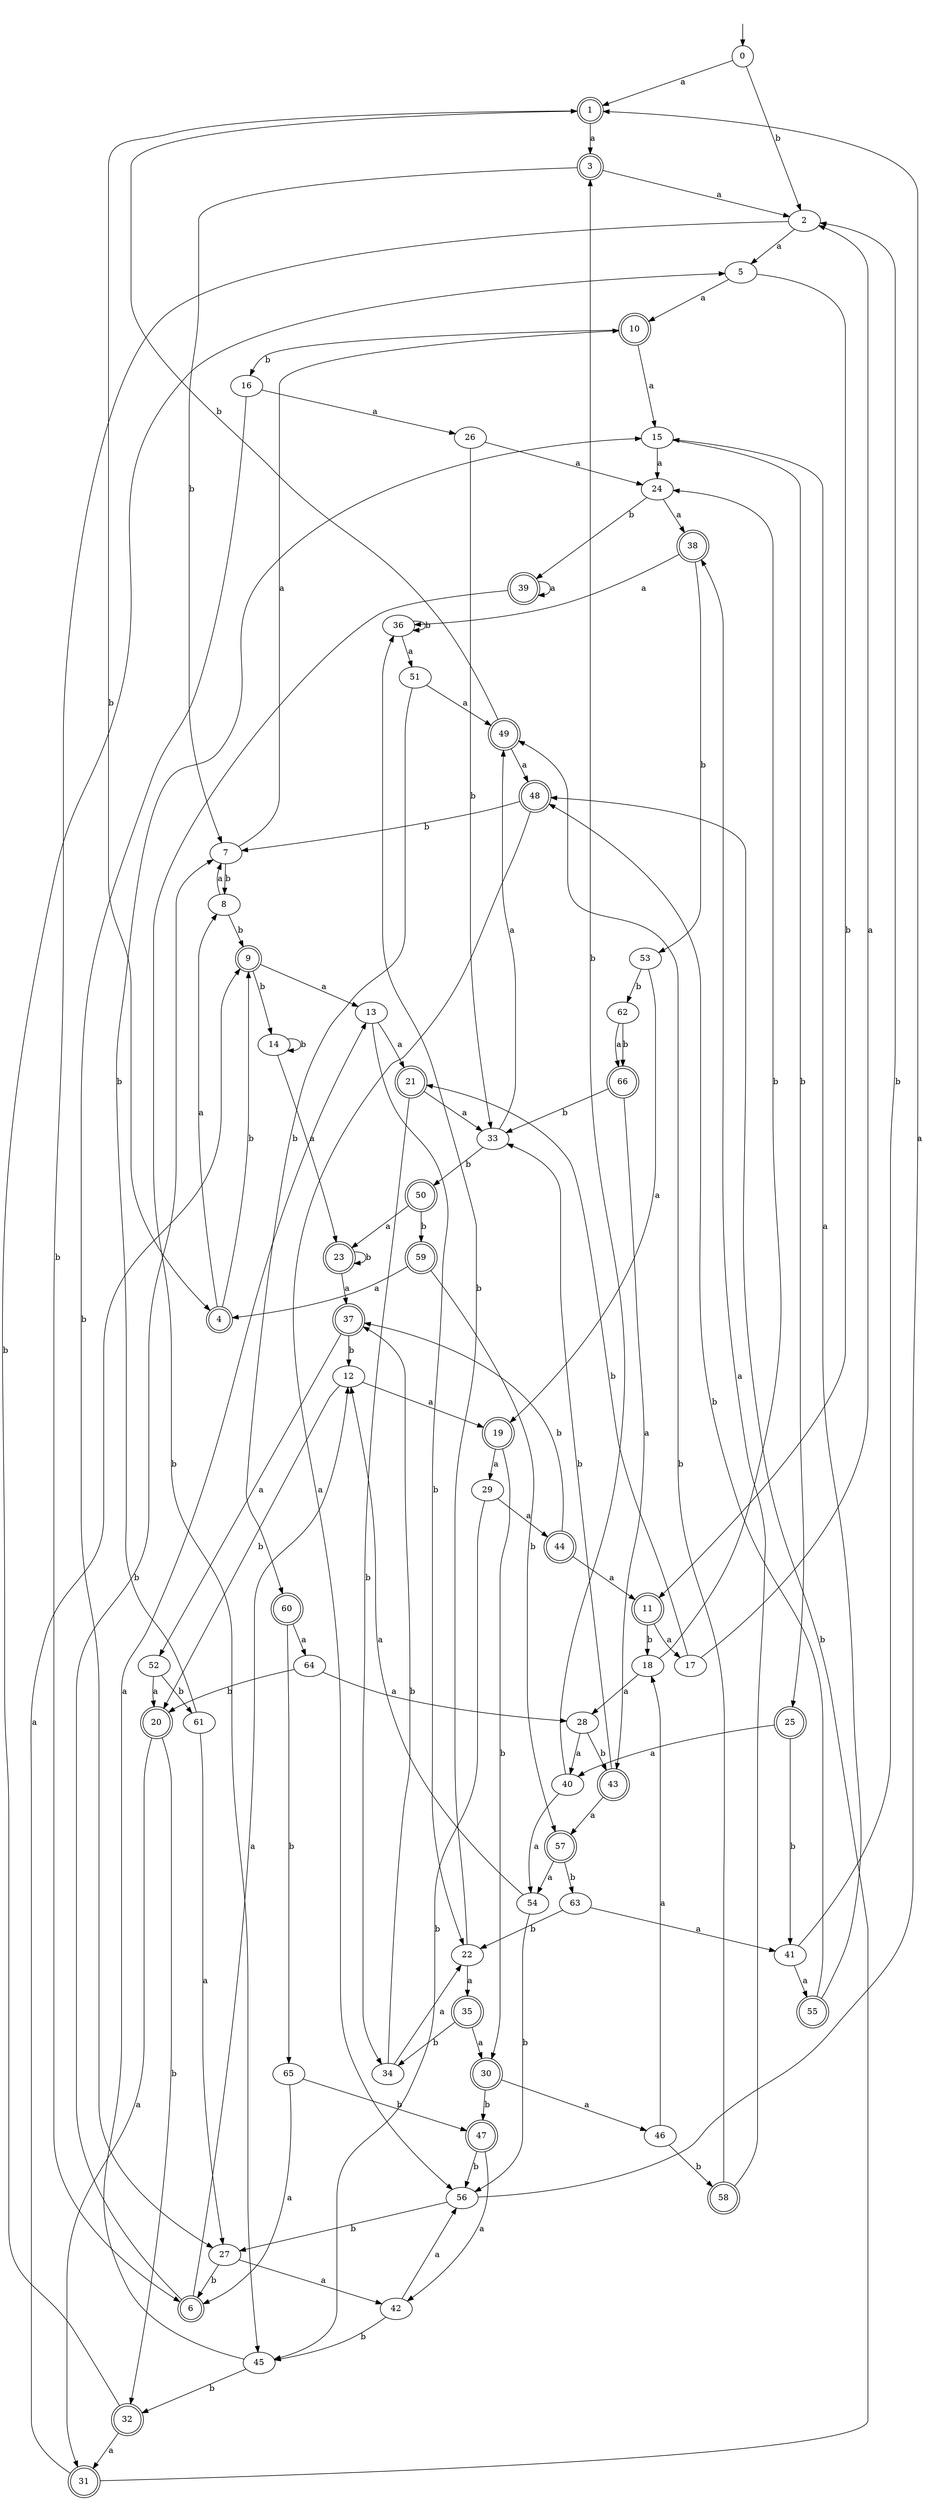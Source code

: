 digraph RandomDFA {
  __start0 [label="", shape=none];
  __start0 -> 0 [label=""];
  0 [shape=circle]
  0 -> 1 [label="a"]
  0 -> 2 [label="b"]
  1 [shape=doublecircle]
  1 -> 3 [label="a"]
  1 -> 4 [label="b"]
  2
  2 -> 5 [label="a"]
  2 -> 6 [label="b"]
  3 [shape=doublecircle]
  3 -> 2 [label="a"]
  3 -> 7 [label="b"]
  4 [shape=doublecircle]
  4 -> 8 [label="a"]
  4 -> 9 [label="b"]
  5
  5 -> 10 [label="a"]
  5 -> 11 [label="b"]
  6 [shape=doublecircle]
  6 -> 12 [label="a"]
  6 -> 7 [label="b"]
  7
  7 -> 10 [label="a"]
  7 -> 8 [label="b"]
  8
  8 -> 7 [label="a"]
  8 -> 9 [label="b"]
  9 [shape=doublecircle]
  9 -> 13 [label="a"]
  9 -> 14 [label="b"]
  10 [shape=doublecircle]
  10 -> 15 [label="a"]
  10 -> 16 [label="b"]
  11 [shape=doublecircle]
  11 -> 17 [label="a"]
  11 -> 18 [label="b"]
  12
  12 -> 19 [label="a"]
  12 -> 20 [label="b"]
  13
  13 -> 21 [label="a"]
  13 -> 22 [label="b"]
  14
  14 -> 23 [label="a"]
  14 -> 14 [label="b"]
  15
  15 -> 24 [label="a"]
  15 -> 25 [label="b"]
  16
  16 -> 26 [label="a"]
  16 -> 27 [label="b"]
  17
  17 -> 2 [label="a"]
  17 -> 21 [label="b"]
  18
  18 -> 28 [label="a"]
  18 -> 24 [label="b"]
  19 [shape=doublecircle]
  19 -> 29 [label="a"]
  19 -> 30 [label="b"]
  20 [shape=doublecircle]
  20 -> 31 [label="a"]
  20 -> 32 [label="b"]
  21 [shape=doublecircle]
  21 -> 33 [label="a"]
  21 -> 34 [label="b"]
  22
  22 -> 35 [label="a"]
  22 -> 36 [label="b"]
  23 [shape=doublecircle]
  23 -> 37 [label="a"]
  23 -> 23 [label="b"]
  24
  24 -> 38 [label="a"]
  24 -> 39 [label="b"]
  25 [shape=doublecircle]
  25 -> 40 [label="a"]
  25 -> 41 [label="b"]
  26
  26 -> 24 [label="a"]
  26 -> 33 [label="b"]
  27
  27 -> 42 [label="a"]
  27 -> 6 [label="b"]
  28
  28 -> 40 [label="a"]
  28 -> 43 [label="b"]
  29
  29 -> 44 [label="a"]
  29 -> 45 [label="b"]
  30 [shape=doublecircle]
  30 -> 46 [label="a"]
  30 -> 47 [label="b"]
  31 [shape=doublecircle]
  31 -> 9 [label="a"]
  31 -> 48 [label="b"]
  32 [shape=doublecircle]
  32 -> 31 [label="a"]
  32 -> 5 [label="b"]
  33
  33 -> 49 [label="a"]
  33 -> 50 [label="b"]
  34
  34 -> 22 [label="a"]
  34 -> 37 [label="b"]
  35 [shape=doublecircle]
  35 -> 30 [label="a"]
  35 -> 34 [label="b"]
  36
  36 -> 51 [label="a"]
  36 -> 36 [label="b"]
  37 [shape=doublecircle]
  37 -> 52 [label="a"]
  37 -> 12 [label="b"]
  38 [shape=doublecircle]
  38 -> 36 [label="a"]
  38 -> 53 [label="b"]
  39 [shape=doublecircle]
  39 -> 39 [label="a"]
  39 -> 45 [label="b"]
  40
  40 -> 54 [label="a"]
  40 -> 3 [label="b"]
  41
  41 -> 55 [label="a"]
  41 -> 2 [label="b"]
  42
  42 -> 56 [label="a"]
  42 -> 45 [label="b"]
  43 [shape=doublecircle]
  43 -> 57 [label="a"]
  43 -> 33 [label="b"]
  44 [shape=doublecircle]
  44 -> 11 [label="a"]
  44 -> 37 [label="b"]
  45
  45 -> 13 [label="a"]
  45 -> 32 [label="b"]
  46
  46 -> 18 [label="a"]
  46 -> 58 [label="b"]
  47 [shape=doublecircle]
  47 -> 42 [label="a"]
  47 -> 56 [label="b"]
  48 [shape=doublecircle]
  48 -> 56 [label="a"]
  48 -> 7 [label="b"]
  49 [shape=doublecircle]
  49 -> 48 [label="a"]
  49 -> 1 [label="b"]
  50 [shape=doublecircle]
  50 -> 23 [label="a"]
  50 -> 59 [label="b"]
  51
  51 -> 49 [label="a"]
  51 -> 60 [label="b"]
  52
  52 -> 20 [label="a"]
  52 -> 61 [label="b"]
  53
  53 -> 19 [label="a"]
  53 -> 62 [label="b"]
  54
  54 -> 12 [label="a"]
  54 -> 56 [label="b"]
  55 [shape=doublecircle]
  55 -> 15 [label="a"]
  55 -> 48 [label="b"]
  56
  56 -> 1 [label="a"]
  56 -> 27 [label="b"]
  57 [shape=doublecircle]
  57 -> 54 [label="a"]
  57 -> 63 [label="b"]
  58 [shape=doublecircle]
  58 -> 38 [label="a"]
  58 -> 49 [label="b"]
  59 [shape=doublecircle]
  59 -> 4 [label="a"]
  59 -> 57 [label="b"]
  60 [shape=doublecircle]
  60 -> 64 [label="a"]
  60 -> 65 [label="b"]
  61
  61 -> 27 [label="a"]
  61 -> 15 [label="b"]
  62
  62 -> 66 [label="a"]
  62 -> 66 [label="b"]
  63
  63 -> 41 [label="a"]
  63 -> 22 [label="b"]
  64
  64 -> 28 [label="a"]
  64 -> 20 [label="b"]
  65
  65 -> 6 [label="a"]
  65 -> 47 [label="b"]
  66 [shape=doublecircle]
  66 -> 43 [label="a"]
  66 -> 33 [label="b"]
}
